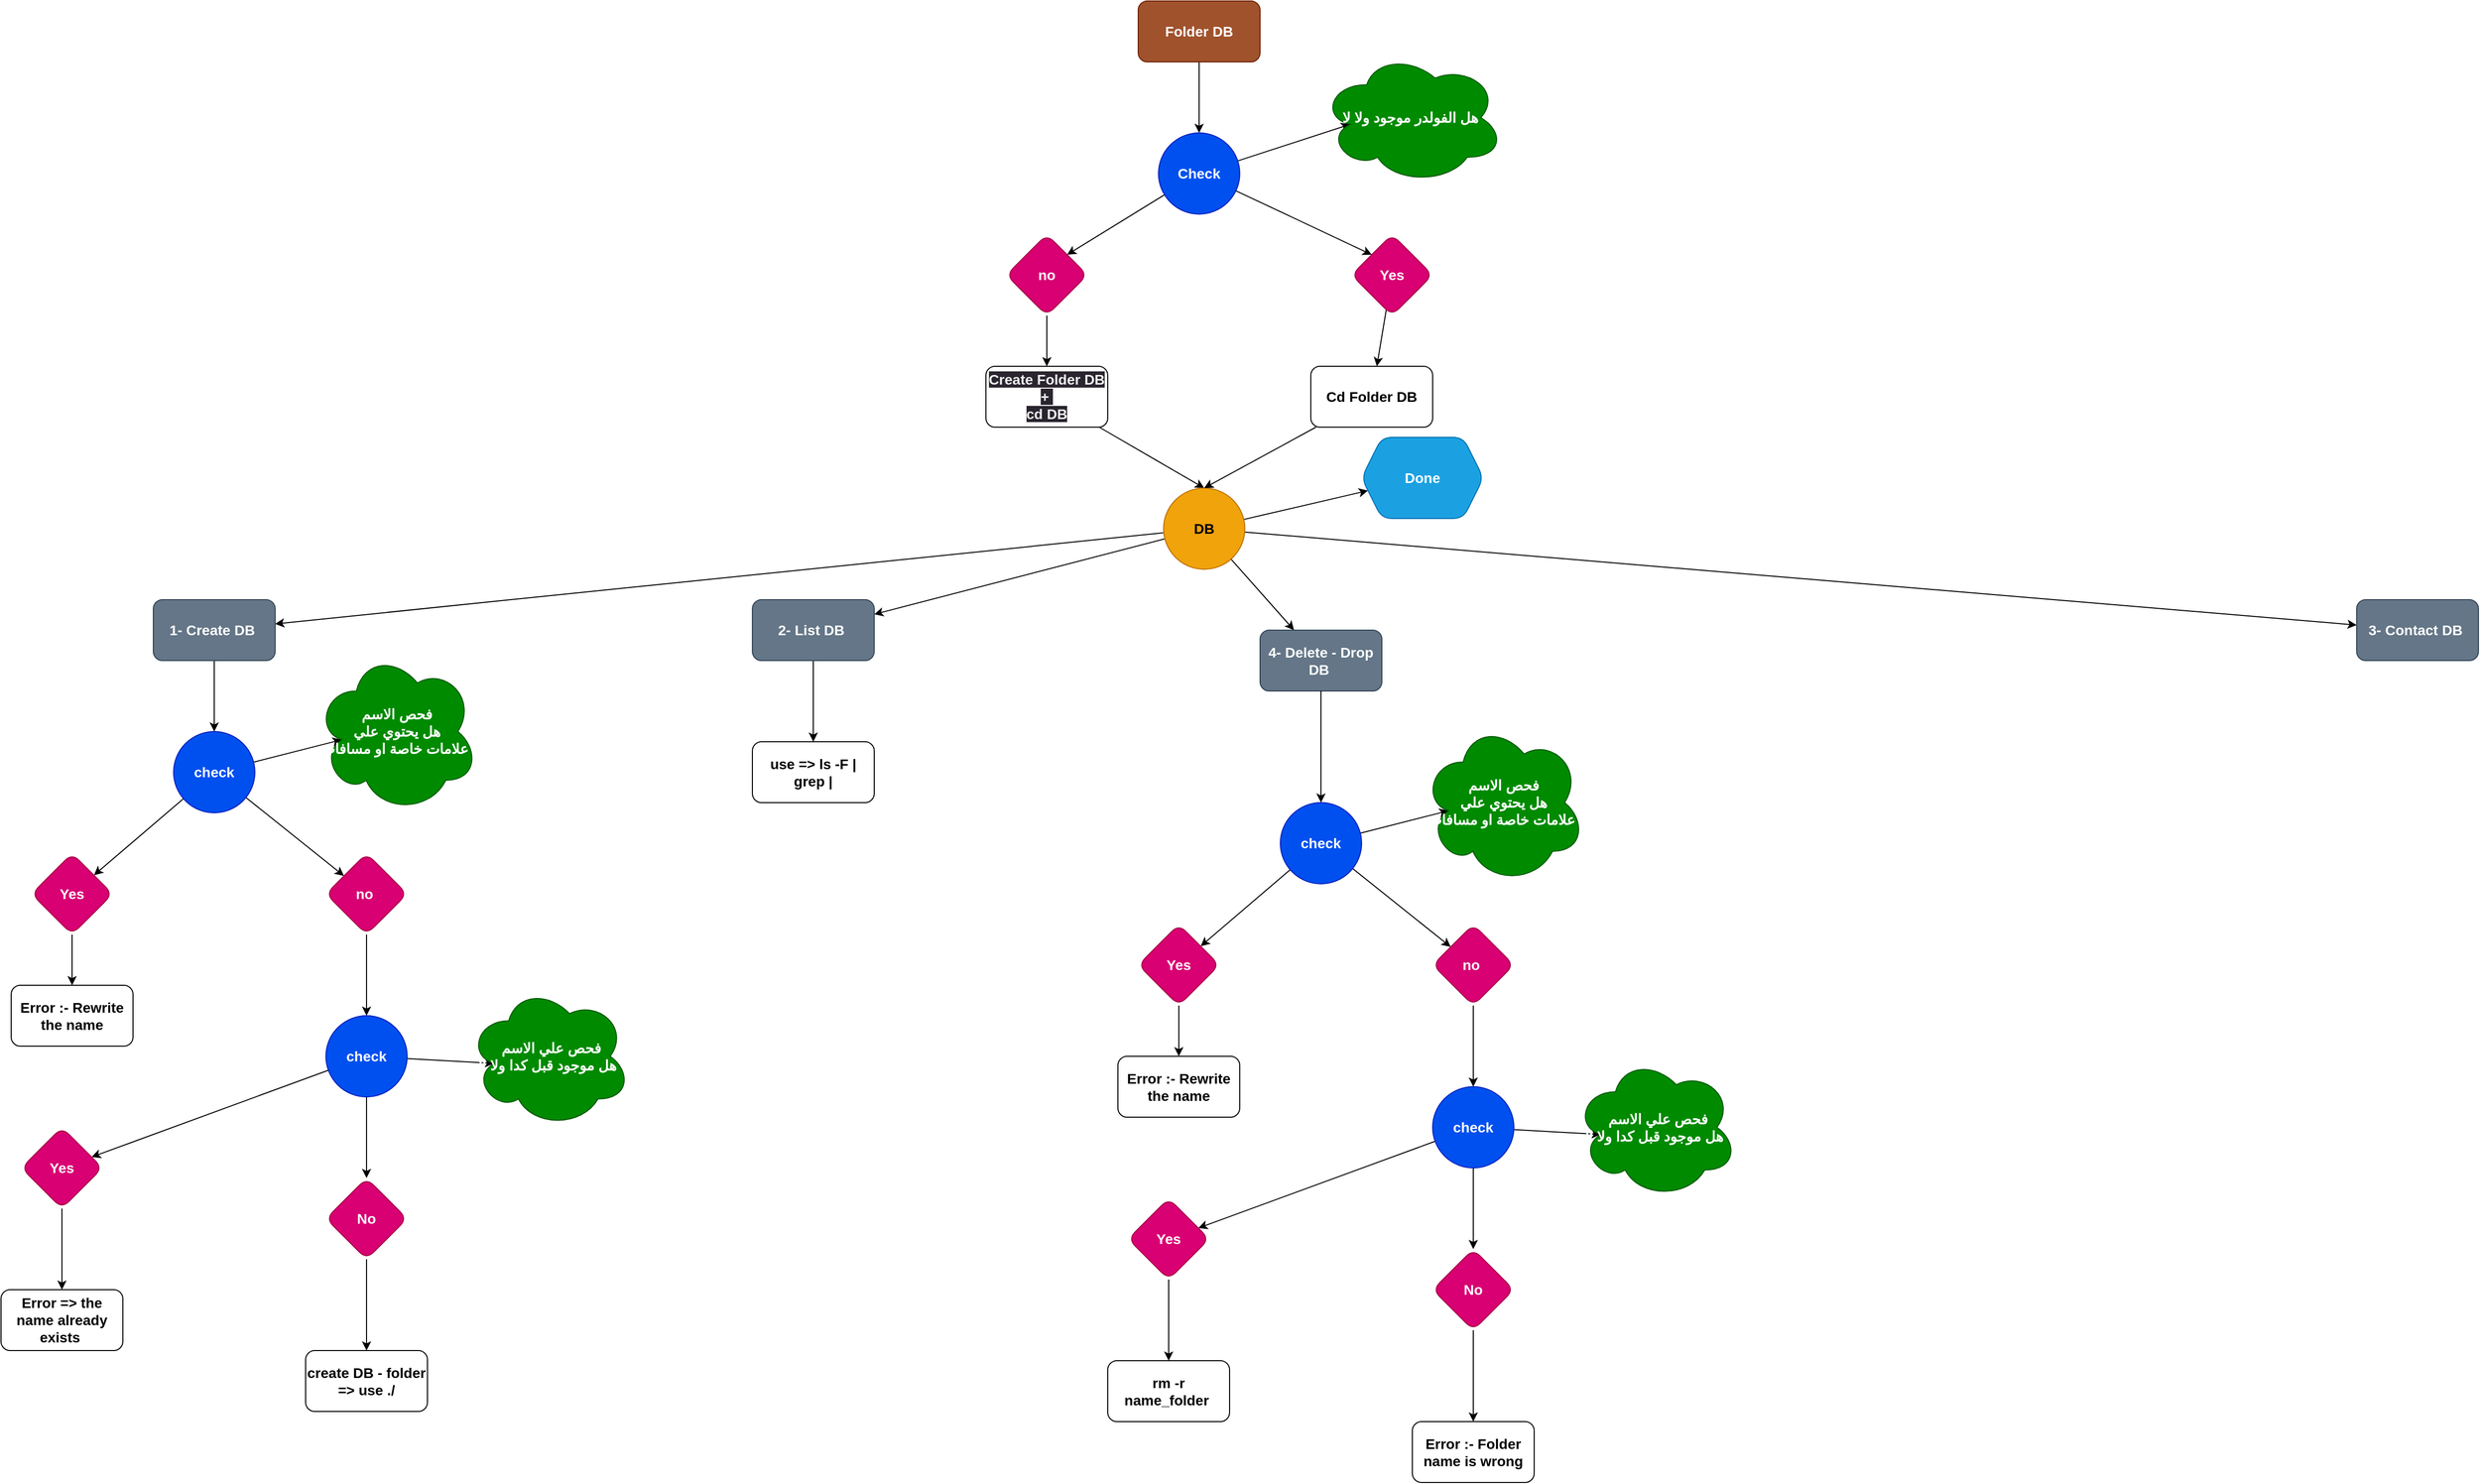 <mxfile>
    <diagram id="vzy3b1hcAaqzfqzdfvtY" name="Page-1">
        <mxGraphModel dx="1905" dy="540" grid="1" gridSize="10" guides="1" tooltips="1" connect="1" arrows="1" fold="1" page="1" pageScale="1" pageWidth="850" pageHeight="1100" math="0" shadow="0">
            <root>
                <mxCell id="0"/>
                <mxCell id="1" parent="0"/>
                <mxCell id="4" style="edgeStyle=none;html=1;entryX=0.5;entryY=0;entryDx=0;entryDy=0;fontSize=14;fontStyle=1" parent="1" source="2" target="3" edge="1">
                    <mxGeometry relative="1" as="geometry"/>
                </mxCell>
                <mxCell id="2" value="Folder&amp;nbsp;DB" style="rounded=1;whiteSpace=wrap;html=1;fillColor=#a0522d;strokeColor=#6D1F00;fontColor=#ffffff;fontSize=14;fontStyle=1" parent="1" vertex="1">
                    <mxGeometry x="320" y="40" width="120" height="60" as="geometry"/>
                </mxCell>
                <mxCell id="7" style="edgeStyle=none;html=1;entryX=0;entryY=0;entryDx=0;entryDy=0;fontSize=14;fontStyle=1" parent="1" source="3" target="5" edge="1">
                    <mxGeometry relative="1" as="geometry"/>
                </mxCell>
                <mxCell id="8" style="edgeStyle=none;html=1;entryX=1;entryY=0;entryDx=0;entryDy=0;fontSize=14;fontStyle=1" parent="1" source="3" target="6" edge="1">
                    <mxGeometry relative="1" as="geometry"/>
                </mxCell>
                <mxCell id="74" value="" style="edgeStyle=none;html=1;fontSize=14;fontStyle=1;entryX=0.16;entryY=0.55;entryDx=0;entryDy=0;entryPerimeter=0;" parent="1" source="3" target="73" edge="1">
                    <mxGeometry relative="1" as="geometry"/>
                </mxCell>
                <mxCell id="3" value="Check" style="ellipse;whiteSpace=wrap;html=1;rounded=1;fillColor=#0050ef;fontColor=#ffffff;strokeColor=#001DBC;fontSize=14;fontStyle=1" parent="1" vertex="1">
                    <mxGeometry x="340" y="170" width="80" height="80" as="geometry"/>
                </mxCell>
                <mxCell id="77" value="" style="edgeStyle=none;html=1;fontSize=14;" parent="1" source="5" target="76" edge="1">
                    <mxGeometry relative="1" as="geometry"/>
                </mxCell>
                <mxCell id="5" value="Yes" style="rhombus;whiteSpace=wrap;html=1;rounded=1;fillColor=#d80073;fontColor=#ffffff;strokeColor=#A50040;fontSize=14;fontStyle=1" parent="1" vertex="1">
                    <mxGeometry x="530" y="270" width="80" height="80" as="geometry"/>
                </mxCell>
                <mxCell id="12" value="" style="edgeStyle=none;html=1;fontSize=14;fontStyle=1" parent="1" source="6" target="11" edge="1">
                    <mxGeometry relative="1" as="geometry"/>
                </mxCell>
                <mxCell id="6" value="no" style="rhombus;whiteSpace=wrap;html=1;rounded=1;fillColor=#d80073;fontColor=#ffffff;strokeColor=#A50040;fontSize=14;fontStyle=1" parent="1" vertex="1">
                    <mxGeometry x="190" y="270" width="80" height="80" as="geometry"/>
                </mxCell>
                <mxCell id="15" style="edgeStyle=none;html=1;entryX=0.5;entryY=0;entryDx=0;entryDy=0;fontSize=14;fontStyle=1" parent="1" source="11" target="13" edge="1">
                    <mxGeometry relative="1" as="geometry"/>
                </mxCell>
                <mxCell id="11" value="&lt;span style=&quot;color: rgb(240, 240, 240); font-family: Helvetica; font-size: 14px; font-style: normal; font-variant-ligatures: normal; font-variant-caps: normal; letter-spacing: normal; orphans: 2; text-align: center; text-indent: 0px; text-transform: none; widows: 2; word-spacing: 0px; -webkit-text-stroke-width: 0px; background-color: rgb(42, 37, 47); text-decoration-thickness: initial; text-decoration-style: initial; text-decoration-color: initial; float: none; display: inline !important;&quot;&gt;Create Folder DB&lt;/span&gt;&lt;br style=&quot;border-color: rgb(0, 0, 0); color: rgb(240, 240, 240); font-family: Helvetica; font-size: 14px; font-style: normal; font-variant-ligatures: normal; font-variant-caps: normal; letter-spacing: normal; orphans: 2; text-align: center; text-indent: 0px; text-transform: none; widows: 2; word-spacing: 0px; -webkit-text-stroke-width: 0px; background-color: rgb(42, 37, 47); text-decoration-thickness: initial; text-decoration-style: initial; text-decoration-color: initial;&quot;&gt;&lt;span style=&quot;color: rgb(240, 240, 240); font-family: Helvetica; font-size: 14px; font-style: normal; font-variant-ligatures: normal; font-variant-caps: normal; letter-spacing: normal; orphans: 2; text-align: center; text-indent: 0px; text-transform: none; widows: 2; word-spacing: 0px; -webkit-text-stroke-width: 0px; background-color: rgb(42, 37, 47); text-decoration-thickness: initial; text-decoration-style: initial; text-decoration-color: initial; float: none; display: inline !important;&quot;&gt;+&amp;nbsp;&lt;/span&gt;&lt;br style=&quot;border-color: rgb(0, 0, 0); color: rgb(240, 240, 240); font-family: Helvetica; font-size: 14px; font-style: normal; font-variant-ligatures: normal; font-variant-caps: normal; letter-spacing: normal; orphans: 2; text-align: center; text-indent: 0px; text-transform: none; widows: 2; word-spacing: 0px; -webkit-text-stroke-width: 0px; background-color: rgb(42, 37, 47); text-decoration-thickness: initial; text-decoration-style: initial; text-decoration-color: initial;&quot;&gt;&lt;span style=&quot;color: rgb(240, 240, 240); font-family: Helvetica; font-size: 14px; font-style: normal; font-variant-ligatures: normal; font-variant-caps: normal; letter-spacing: normal; orphans: 2; text-align: center; text-indent: 0px; text-transform: none; widows: 2; word-spacing: 0px; -webkit-text-stroke-width: 0px; background-color: rgb(42, 37, 47); text-decoration-thickness: initial; text-decoration-style: initial; text-decoration-color: initial; float: none; display: inline !important;&quot;&gt;cd DB&lt;/span&gt;" style="whiteSpace=wrap;html=1;rounded=1;fontSize=14;fontStyle=1" parent="1" vertex="1">
                    <mxGeometry x="170" y="400" width="120" height="60" as="geometry"/>
                </mxCell>
                <mxCell id="18" value="" style="edgeStyle=none;html=1;fontSize=14;fontStyle=1" parent="1" source="13" target="17" edge="1">
                    <mxGeometry relative="1" as="geometry"/>
                </mxCell>
                <mxCell id="20" value="" style="edgeStyle=none;html=1;fontSize=14;fontStyle=1" parent="1" source="13" target="19" edge="1">
                    <mxGeometry relative="1" as="geometry"/>
                </mxCell>
                <mxCell id="22" value="" style="edgeStyle=none;html=1;fontSize=14;fontStyle=1" parent="1" source="13" target="21" edge="1">
                    <mxGeometry relative="1" as="geometry"/>
                </mxCell>
                <mxCell id="24" value="" style="edgeStyle=none;html=1;fontSize=14;fontStyle=1" parent="1" source="13" target="23" edge="1">
                    <mxGeometry relative="1" as="geometry"/>
                </mxCell>
                <mxCell id="80" value="" style="edgeStyle=none;html=1;" edge="1" parent="1" source="13" target="79">
                    <mxGeometry relative="1" as="geometry"/>
                </mxCell>
                <mxCell id="13" value="DB" style="ellipse;whiteSpace=wrap;html=1;rounded=1;fillColor=#f0a30a;fontColor=#000000;strokeColor=#BD7000;fontSize=14;fontStyle=1" parent="1" vertex="1">
                    <mxGeometry x="345" y="520" width="80" height="80" as="geometry"/>
                </mxCell>
                <mxCell id="28" value="" style="edgeStyle=none;html=1;fontSize=14;fontStyle=1" parent="1" source="17" target="27" edge="1">
                    <mxGeometry relative="1" as="geometry"/>
                </mxCell>
                <mxCell id="17" value="1- Create DB&amp;nbsp;" style="whiteSpace=wrap;html=1;rounded=1;fillColor=#647687;fontColor=#ffffff;strokeColor=#314354;fontSize=14;fontStyle=1" parent="1" vertex="1">
                    <mxGeometry x="-650" y="630" width="120" height="60" as="geometry"/>
                </mxCell>
                <mxCell id="50" value="" style="edgeStyle=none;html=1;fontSize=14;fontStyle=1" parent="1" source="19" target="49" edge="1">
                    <mxGeometry relative="1" as="geometry"/>
                </mxCell>
                <mxCell id="19" value="2- List DB&amp;nbsp;" style="whiteSpace=wrap;html=1;rounded=1;fillColor=#647687;fontColor=#ffffff;strokeColor=#314354;fontSize=14;fontStyle=1" parent="1" vertex="1">
                    <mxGeometry x="-60" y="630" width="120" height="60" as="geometry"/>
                </mxCell>
                <mxCell id="21" value="4- Delete - Drop DB&amp;nbsp;" style="whiteSpace=wrap;html=1;rounded=1;fillColor=#647687;fontColor=#ffffff;strokeColor=#314354;fontSize=14;fontStyle=1" parent="1" vertex="1">
                    <mxGeometry x="440" y="660" width="120" height="60" as="geometry"/>
                </mxCell>
                <mxCell id="23" value="3- Contact DB&amp;nbsp;" style="whiteSpace=wrap;html=1;rounded=1;fillColor=#647687;fontColor=#ffffff;strokeColor=#314354;fontSize=14;fontStyle=1" parent="1" vertex="1">
                    <mxGeometry x="1520" y="630" width="120" height="60" as="geometry"/>
                </mxCell>
                <mxCell id="30" value="" style="edgeStyle=none;html=1;fontSize=14;fontStyle=1" parent="1" source="27" target="29" edge="1">
                    <mxGeometry relative="1" as="geometry"/>
                </mxCell>
                <mxCell id="32" value="" style="edgeStyle=none;html=1;fontSize=14;fontStyle=1" parent="1" source="27" target="31" edge="1">
                    <mxGeometry relative="1" as="geometry"/>
                </mxCell>
                <mxCell id="44" value="" style="edgeStyle=none;html=1;entryX=0.16;entryY=0.55;entryDx=0;entryDy=0;entryPerimeter=0;fontSize=14;fontStyle=1" parent="1" source="27" target="43" edge="1">
                    <mxGeometry relative="1" as="geometry"/>
                </mxCell>
                <mxCell id="27" value="check" style="ellipse;whiteSpace=wrap;html=1;rounded=1;fillColor=#0050ef;fontColor=#ffffff;strokeColor=#001DBC;fontSize=14;fontStyle=1" parent="1" vertex="1">
                    <mxGeometry x="-630" y="760" width="80" height="80" as="geometry"/>
                </mxCell>
                <mxCell id="46" value="" style="edgeStyle=none;html=1;fontSize=14;fontStyle=1" parent="1" source="29" target="45" edge="1">
                    <mxGeometry relative="1" as="geometry"/>
                </mxCell>
                <mxCell id="29" value="Yes" style="rhombus;whiteSpace=wrap;html=1;fillColor=#d80073;strokeColor=#A50040;fontColor=#ffffff;rounded=1;fontSize=14;fontStyle=1" parent="1" vertex="1">
                    <mxGeometry x="-770" y="880" width="80" height="80" as="geometry"/>
                </mxCell>
                <mxCell id="34" value="" style="edgeStyle=none;html=1;fontSize=14;fontStyle=1" parent="1" source="31" target="33" edge="1">
                    <mxGeometry relative="1" as="geometry"/>
                </mxCell>
                <mxCell id="31" value="no&amp;nbsp;" style="rhombus;whiteSpace=wrap;html=1;fillColor=#d80073;strokeColor=#A50040;fontColor=#ffffff;rounded=1;fontSize=14;fontStyle=1" parent="1" vertex="1">
                    <mxGeometry x="-480" y="880" width="80" height="80" as="geometry"/>
                </mxCell>
                <mxCell id="36" value="" style="edgeStyle=none;html=1;fontSize=14;fontStyle=1" parent="1" source="33" target="35" edge="1">
                    <mxGeometry relative="1" as="geometry"/>
                </mxCell>
                <mxCell id="38" value="" style="edgeStyle=none;html=1;fontSize=14;fontStyle=1" parent="1" source="33" target="37" edge="1">
                    <mxGeometry relative="1" as="geometry"/>
                </mxCell>
                <mxCell id="48" value="" style="edgeStyle=none;html=1;entryX=0.16;entryY=0.55;entryDx=0;entryDy=0;entryPerimeter=0;fontSize=14;fontStyle=1" parent="1" source="33" target="47" edge="1">
                    <mxGeometry relative="1" as="geometry"/>
                </mxCell>
                <mxCell id="33" value="check" style="ellipse;whiteSpace=wrap;html=1;fillColor=#0050ef;strokeColor=#001DBC;fontColor=#ffffff;rounded=1;fontSize=14;fontStyle=1" parent="1" vertex="1">
                    <mxGeometry x="-480" y="1040" width="80" height="80" as="geometry"/>
                </mxCell>
                <mxCell id="40" value="" style="edgeStyle=none;html=1;fontSize=14;fontStyle=1" parent="1" source="35" target="39" edge="1">
                    <mxGeometry relative="1" as="geometry"/>
                </mxCell>
                <mxCell id="35" value="Yes" style="rhombus;whiteSpace=wrap;html=1;fillColor=#d80073;strokeColor=#A50040;fontColor=#ffffff;rounded=1;fontSize=14;fontStyle=1" parent="1" vertex="1">
                    <mxGeometry x="-780" y="1150" width="80" height="80" as="geometry"/>
                </mxCell>
                <mxCell id="42" value="" style="edgeStyle=none;html=1;fontSize=14;fontStyle=1" parent="1" source="37" target="41" edge="1">
                    <mxGeometry relative="1" as="geometry"/>
                </mxCell>
                <mxCell id="37" value="No" style="rhombus;whiteSpace=wrap;html=1;fillColor=#d80073;strokeColor=#A50040;fontColor=#ffffff;rounded=1;fontSize=14;fontStyle=1" parent="1" vertex="1">
                    <mxGeometry x="-480" y="1200" width="80" height="80" as="geometry"/>
                </mxCell>
                <mxCell id="39" value="Error =&amp;gt; the name already exists&amp;nbsp;" style="whiteSpace=wrap;html=1;rounded=1;fontSize=14;fontStyle=1" parent="1" vertex="1">
                    <mxGeometry x="-800" y="1310" width="120" height="60" as="geometry"/>
                </mxCell>
                <mxCell id="41" value="create DB - folder =&amp;gt; use ./" style="whiteSpace=wrap;html=1;rounded=1;fontSize=14;fontStyle=1" parent="1" vertex="1">
                    <mxGeometry x="-500" y="1370" width="120" height="60" as="geometry"/>
                </mxCell>
                <mxCell id="43" value="فحص الاسم &lt;br style=&quot;font-size: 14px;&quot;&gt;هل يحتوي علي &lt;br style=&quot;font-size: 14px;&quot;&gt;علامات خاصة او مسافات&amp;nbsp;" style="ellipse;shape=cloud;whiteSpace=wrap;html=1;fillColor=#008a00;strokeColor=#005700;fontColor=#ffffff;rounded=1;fontSize=14;fontStyle=1" parent="1" vertex="1">
                    <mxGeometry x="-490" y="680" width="160" height="160" as="geometry"/>
                </mxCell>
                <mxCell id="45" value="Error :- Rewrite the name" style="whiteSpace=wrap;html=1;rounded=1;fontSize=14;fontStyle=1" parent="1" vertex="1">
                    <mxGeometry x="-790" y="1010" width="120" height="60" as="geometry"/>
                </mxCell>
                <mxCell id="47" value="&amp;nbsp;فحص علي الاسم &lt;br style=&quot;font-size: 14px;&quot;&gt;هل موجود قبل كدا ولا لا&amp;nbsp;" style="ellipse;shape=cloud;whiteSpace=wrap;html=1;fillColor=#008a00;strokeColor=#005700;fontColor=#ffffff;rounded=1;fontSize=14;fontStyle=1" parent="1" vertex="1">
                    <mxGeometry x="-340" y="1010" width="160" height="140" as="geometry"/>
                </mxCell>
                <mxCell id="49" value="use =&amp;gt; ls -F | grep |" style="whiteSpace=wrap;html=1;rounded=1;fontSize=14;fontStyle=1" parent="1" vertex="1">
                    <mxGeometry x="-60" y="770" width="120" height="60" as="geometry"/>
                </mxCell>
                <mxCell id="51" value="" style="edgeStyle=none;html=1;exitX=0.5;exitY=1;exitDx=0;exitDy=0;fontSize=14;fontStyle=1" parent="1" source="21" target="55" edge="1">
                    <mxGeometry relative="1" as="geometry">
                        <mxPoint x="500" y="760" as="sourcePoint"/>
                    </mxGeometry>
                </mxCell>
                <mxCell id="52" value="" style="edgeStyle=none;html=1;fontSize=14;fontStyle=1" parent="1" source="55" target="57" edge="1">
                    <mxGeometry relative="1" as="geometry"/>
                </mxCell>
                <mxCell id="53" value="" style="edgeStyle=none;html=1;fontSize=14;fontStyle=1" parent="1" source="55" target="59" edge="1">
                    <mxGeometry relative="1" as="geometry"/>
                </mxCell>
                <mxCell id="54" value="" style="edgeStyle=none;html=1;entryX=0.16;entryY=0.55;entryDx=0;entryDy=0;entryPerimeter=0;fontSize=14;fontStyle=1" parent="1" source="55" target="70" edge="1">
                    <mxGeometry relative="1" as="geometry"/>
                </mxCell>
                <mxCell id="55" value="check" style="ellipse;whiteSpace=wrap;html=1;rounded=1;fillColor=#0050ef;fontColor=#ffffff;strokeColor=#001DBC;fontSize=14;fontStyle=1" parent="1" vertex="1">
                    <mxGeometry x="460" y="830" width="80" height="80" as="geometry"/>
                </mxCell>
                <mxCell id="56" value="" style="edgeStyle=none;html=1;fontSize=14;fontStyle=1" parent="1" source="57" target="71" edge="1">
                    <mxGeometry relative="1" as="geometry"/>
                </mxCell>
                <mxCell id="57" value="Yes" style="rhombus;whiteSpace=wrap;html=1;fillColor=#d80073;strokeColor=#A50040;fontColor=#ffffff;rounded=1;fontSize=14;fontStyle=1" parent="1" vertex="1">
                    <mxGeometry x="320" y="950" width="80" height="80" as="geometry"/>
                </mxCell>
                <mxCell id="58" value="" style="edgeStyle=none;html=1;fontSize=14;fontStyle=1" parent="1" source="59" target="63" edge="1">
                    <mxGeometry relative="1" as="geometry"/>
                </mxCell>
                <mxCell id="59" value="no&amp;nbsp;" style="rhombus;whiteSpace=wrap;html=1;fillColor=#d80073;strokeColor=#A50040;fontColor=#ffffff;rounded=1;fontSize=14;fontStyle=1" parent="1" vertex="1">
                    <mxGeometry x="610" y="950" width="80" height="80" as="geometry"/>
                </mxCell>
                <mxCell id="60" value="" style="edgeStyle=none;html=1;fontSize=14;fontStyle=1" parent="1" source="63" target="65" edge="1">
                    <mxGeometry relative="1" as="geometry"/>
                </mxCell>
                <mxCell id="61" value="" style="edgeStyle=none;html=1;fontSize=14;fontStyle=1" parent="1" source="63" target="67" edge="1">
                    <mxGeometry relative="1" as="geometry"/>
                </mxCell>
                <mxCell id="62" value="" style="edgeStyle=none;html=1;entryX=0.16;entryY=0.55;entryDx=0;entryDy=0;entryPerimeter=0;fontSize=14;fontStyle=1" parent="1" source="63" target="72" edge="1">
                    <mxGeometry relative="1" as="geometry"/>
                </mxCell>
                <mxCell id="63" value="check" style="ellipse;whiteSpace=wrap;html=1;fillColor=#0050ef;strokeColor=#001DBC;fontColor=#ffffff;rounded=1;fontSize=14;fontStyle=1" parent="1" vertex="1">
                    <mxGeometry x="610" y="1110" width="80" height="80" as="geometry"/>
                </mxCell>
                <mxCell id="64" value="" style="edgeStyle=none;html=1;fontSize=14;fontStyle=1" parent="1" source="65" target="68" edge="1">
                    <mxGeometry relative="1" as="geometry"/>
                </mxCell>
                <mxCell id="65" value="Yes" style="rhombus;whiteSpace=wrap;html=1;fillColor=#d80073;strokeColor=#A50040;fontColor=#ffffff;rounded=1;fontSize=14;fontStyle=1" parent="1" vertex="1">
                    <mxGeometry x="310" y="1220" width="80" height="80" as="geometry"/>
                </mxCell>
                <mxCell id="66" value="" style="edgeStyle=none;html=1;fontSize=14;fontStyle=1" parent="1" source="67" target="69" edge="1">
                    <mxGeometry relative="1" as="geometry"/>
                </mxCell>
                <mxCell id="67" value="No" style="rhombus;whiteSpace=wrap;html=1;fillColor=#d80073;strokeColor=#A50040;fontColor=#ffffff;rounded=1;fontSize=14;fontStyle=1" parent="1" vertex="1">
                    <mxGeometry x="610" y="1270" width="80" height="80" as="geometry"/>
                </mxCell>
                <mxCell id="68" value="rm -r name_folder&amp;nbsp;" style="whiteSpace=wrap;html=1;rounded=1;fontSize=14;fontStyle=1" parent="1" vertex="1">
                    <mxGeometry x="290" y="1380" width="120" height="60" as="geometry"/>
                </mxCell>
                <mxCell id="69" value="Error :- Folder name is wrong" style="whiteSpace=wrap;html=1;rounded=1;fontSize=14;fontStyle=1" parent="1" vertex="1">
                    <mxGeometry x="590" y="1440" width="120" height="60" as="geometry"/>
                </mxCell>
                <mxCell id="70" value="فحص الاسم &lt;br style=&quot;font-size: 14px;&quot;&gt;هل يحتوي علي &lt;br style=&quot;font-size: 14px;&quot;&gt;علامات خاصة او مسافات&amp;nbsp;" style="ellipse;shape=cloud;whiteSpace=wrap;html=1;fillColor=#008a00;strokeColor=#005700;fontColor=#ffffff;rounded=1;fontSize=14;fontStyle=1" parent="1" vertex="1">
                    <mxGeometry x="600" y="750" width="160" height="160" as="geometry"/>
                </mxCell>
                <mxCell id="71" value="Error :- Rewrite the name" style="whiteSpace=wrap;html=1;rounded=1;fontSize=14;fontStyle=1" parent="1" vertex="1">
                    <mxGeometry x="300" y="1080" width="120" height="60" as="geometry"/>
                </mxCell>
                <mxCell id="72" value="&amp;nbsp;فحص علي الاسم &lt;br style=&quot;font-size: 14px;&quot;&gt;هل موجود قبل كدا ولا لا&amp;nbsp;" style="ellipse;shape=cloud;whiteSpace=wrap;html=1;fillColor=#008a00;strokeColor=#005700;fontColor=#ffffff;rounded=1;fontSize=14;fontStyle=1" parent="1" vertex="1">
                    <mxGeometry x="750" y="1080" width="160" height="140" as="geometry"/>
                </mxCell>
                <mxCell id="73" value="هل الفولدر موجود ولا لا&amp;nbsp;" style="ellipse;shape=cloud;whiteSpace=wrap;html=1;fillColor=#008a00;strokeColor=#005700;fontColor=#ffffff;rounded=1;fontSize=14;fontStyle=1" parent="1" vertex="1">
                    <mxGeometry x="500" y="90" width="180" height="130" as="geometry"/>
                </mxCell>
                <mxCell id="78" style="edgeStyle=none;html=1;entryX=0.5;entryY=0;entryDx=0;entryDy=0;fontSize=14;" parent="1" source="76" target="13" edge="1">
                    <mxGeometry relative="1" as="geometry"/>
                </mxCell>
                <mxCell id="76" value="Cd Folder DB" style="whiteSpace=wrap;html=1;fontSize=14;rounded=1;fontStyle=1;" parent="1" vertex="1">
                    <mxGeometry x="490" y="400" width="120" height="60" as="geometry"/>
                </mxCell>
                <mxCell id="79" value="Done" style="shape=hexagon;perimeter=hexagonPerimeter2;whiteSpace=wrap;html=1;fixedSize=1;fontSize=14;fillColor=#1ba1e2;strokeColor=#006EAF;fontColor=#ffffff;rounded=1;fontStyle=1;" vertex="1" parent="1">
                    <mxGeometry x="540" y="470" width="120" height="80" as="geometry"/>
                </mxCell>
            </root>
        </mxGraphModel>
    </diagram>
</mxfile>